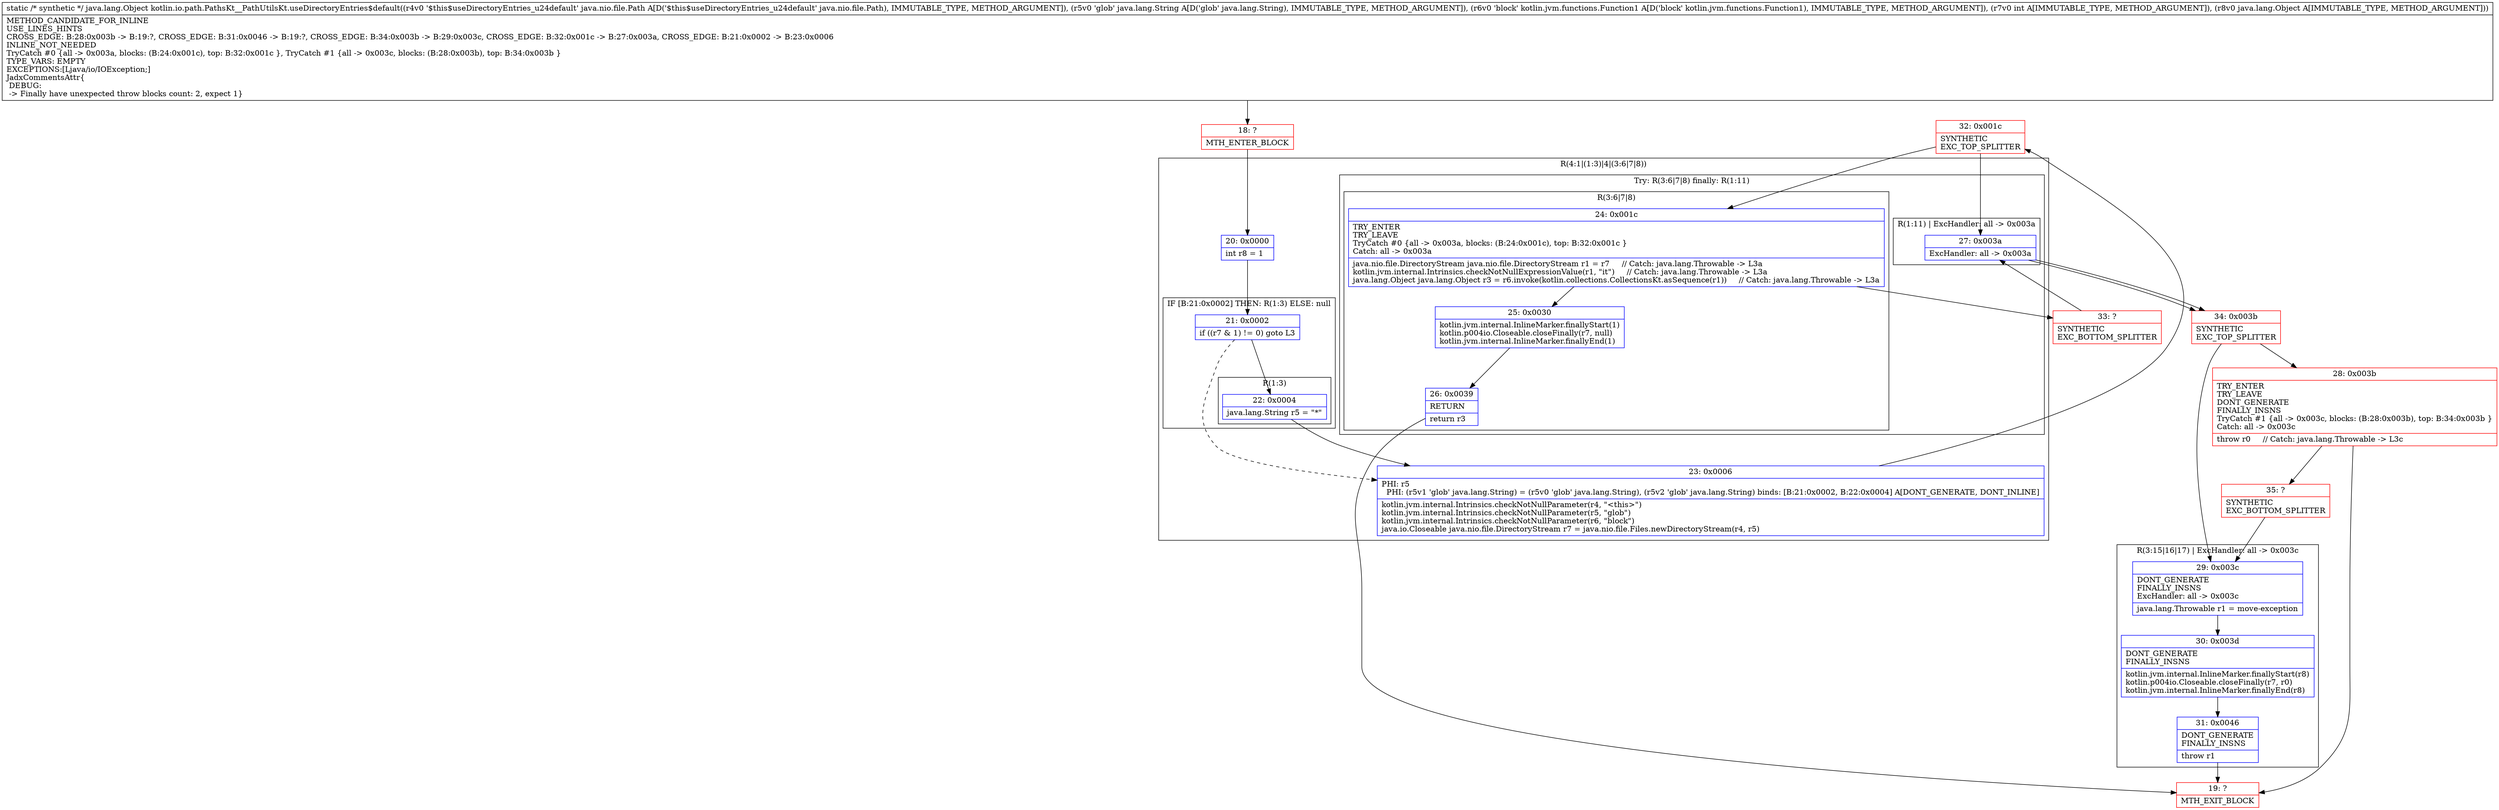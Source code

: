 digraph "CFG forkotlin.io.path.PathsKt__PathUtilsKt.useDirectoryEntries$default(Ljava\/nio\/file\/Path;Ljava\/lang\/String;Lkotlin\/jvm\/functions\/Function1;ILjava\/lang\/Object;)Ljava\/lang\/Object;" {
subgraph cluster_Region_506158778 {
label = "R(4:1|(1:3)|4|(3:6|7|8))";
node [shape=record,color=blue];
Node_20 [shape=record,label="{20\:\ 0x0000|int r8 = 1\l}"];
subgraph cluster_IfRegion_1155769514 {
label = "IF [B:21:0x0002] THEN: R(1:3) ELSE: null";
node [shape=record,color=blue];
Node_21 [shape=record,label="{21\:\ 0x0002|if ((r7 & 1) != 0) goto L3\l}"];
subgraph cluster_Region_437181610 {
label = "R(1:3)";
node [shape=record,color=blue];
Node_22 [shape=record,label="{22\:\ 0x0004|java.lang.String r5 = \"*\"\l}"];
}
}
Node_23 [shape=record,label="{23\:\ 0x0006|PHI: r5 \l  PHI: (r5v1 'glob' java.lang.String) = (r5v0 'glob' java.lang.String), (r5v2 'glob' java.lang.String) binds: [B:21:0x0002, B:22:0x0004] A[DONT_GENERATE, DONT_INLINE]\l|kotlin.jvm.internal.Intrinsics.checkNotNullParameter(r4, \"\<this\>\")\lkotlin.jvm.internal.Intrinsics.checkNotNullParameter(r5, \"glob\")\lkotlin.jvm.internal.Intrinsics.checkNotNullParameter(r6, \"block\")\ljava.io.Closeable java.nio.file.DirectoryStream r7 = java.nio.file.Files.newDirectoryStream(r4, r5)\l}"];
subgraph cluster_TryCatchRegion_448787906 {
label = "Try: R(3:6|7|8) finally: R(1:11)";
node [shape=record,color=blue];
subgraph cluster_Region_1467852675 {
label = "R(3:6|7|8)";
node [shape=record,color=blue];
Node_24 [shape=record,label="{24\:\ 0x001c|TRY_ENTER\lTRY_LEAVE\lTryCatch #0 \{all \-\> 0x003a, blocks: (B:24:0x001c), top: B:32:0x001c \}\lCatch: all \-\> 0x003a\l|java.nio.file.DirectoryStream java.nio.file.DirectoryStream r1 = r7     \/\/ Catch: java.lang.Throwable \-\> L3a\lkotlin.jvm.internal.Intrinsics.checkNotNullExpressionValue(r1, \"it\")     \/\/ Catch: java.lang.Throwable \-\> L3a\ljava.lang.Object java.lang.Object r3 = r6.invoke(kotlin.collections.CollectionsKt.asSequence(r1))     \/\/ Catch: java.lang.Throwable \-\> L3a\l}"];
Node_25 [shape=record,label="{25\:\ 0x0030|kotlin.jvm.internal.InlineMarker.finallyStart(1)\lkotlin.p004io.Closeable.closeFinally(r7, null)\lkotlin.jvm.internal.InlineMarker.finallyEnd(1)\l}"];
Node_26 [shape=record,label="{26\:\ 0x0039|RETURN\l|return r3\l}"];
}
subgraph cluster_Region_566786059 {
label = "R(1:11) | ExcHandler: all \-\> 0x003a\l";
node [shape=record,color=blue];
Node_27 [shape=record,label="{27\:\ 0x003a|ExcHandler: all \-\> 0x003a\l}"];
}
}
}
subgraph cluster_Region_566786059 {
label = "R(1:11) | ExcHandler: all \-\> 0x003a\l";
node [shape=record,color=blue];
Node_27 [shape=record,label="{27\:\ 0x003a|ExcHandler: all \-\> 0x003a\l}"];
}
subgraph cluster_Region_2018987628 {
label = "R(3:15|16|17) | ExcHandler: all \-\> 0x003c\l";
node [shape=record,color=blue];
Node_29 [shape=record,label="{29\:\ 0x003c|DONT_GENERATE\lFINALLY_INSNS\lExcHandler: all \-\> 0x003c\l|java.lang.Throwable r1 = move\-exception\l}"];
Node_30 [shape=record,label="{30\:\ 0x003d|DONT_GENERATE\lFINALLY_INSNS\l|kotlin.jvm.internal.InlineMarker.finallyStart(r8)\lkotlin.p004io.Closeable.closeFinally(r7, r0)\lkotlin.jvm.internal.InlineMarker.finallyEnd(r8)\l}"];
Node_31 [shape=record,label="{31\:\ 0x0046|DONT_GENERATE\lFINALLY_INSNS\l|throw r1\l}"];
}
Node_18 [shape=record,color=red,label="{18\:\ ?|MTH_ENTER_BLOCK\l}"];
Node_32 [shape=record,color=red,label="{32\:\ 0x001c|SYNTHETIC\lEXC_TOP_SPLITTER\l}"];
Node_19 [shape=record,color=red,label="{19\:\ ?|MTH_EXIT_BLOCK\l}"];
Node_33 [shape=record,color=red,label="{33\:\ ?|SYNTHETIC\lEXC_BOTTOM_SPLITTER\l}"];
Node_34 [shape=record,color=red,label="{34\:\ 0x003b|SYNTHETIC\lEXC_TOP_SPLITTER\l}"];
Node_28 [shape=record,color=red,label="{28\:\ 0x003b|TRY_ENTER\lTRY_LEAVE\lDONT_GENERATE\lFINALLY_INSNS\lTryCatch #1 \{all \-\> 0x003c, blocks: (B:28:0x003b), top: B:34:0x003b \}\lCatch: all \-\> 0x003c\l|throw r0     \/\/ Catch: java.lang.Throwable \-\> L3c\l}"];
Node_35 [shape=record,color=red,label="{35\:\ ?|SYNTHETIC\lEXC_BOTTOM_SPLITTER\l}"];
MethodNode[shape=record,label="{static \/* synthetic *\/ java.lang.Object kotlin.io.path.PathsKt__PathUtilsKt.useDirectoryEntries$default((r4v0 '$this$useDirectoryEntries_u24default' java.nio.file.Path A[D('$this$useDirectoryEntries_u24default' java.nio.file.Path), IMMUTABLE_TYPE, METHOD_ARGUMENT]), (r5v0 'glob' java.lang.String A[D('glob' java.lang.String), IMMUTABLE_TYPE, METHOD_ARGUMENT]), (r6v0 'block' kotlin.jvm.functions.Function1 A[D('block' kotlin.jvm.functions.Function1), IMMUTABLE_TYPE, METHOD_ARGUMENT]), (r7v0 int A[IMMUTABLE_TYPE, METHOD_ARGUMENT]), (r8v0 java.lang.Object A[IMMUTABLE_TYPE, METHOD_ARGUMENT]))  | METHOD_CANDIDATE_FOR_INLINE\lUSE_LINES_HINTS\lCROSS_EDGE: B:28:0x003b \-\> B:19:?, CROSS_EDGE: B:31:0x0046 \-\> B:19:?, CROSS_EDGE: B:34:0x003b \-\> B:29:0x003c, CROSS_EDGE: B:32:0x001c \-\> B:27:0x003a, CROSS_EDGE: B:21:0x0002 \-\> B:23:0x0006\lINLINE_NOT_NEEDED\lTryCatch #0 \{all \-\> 0x003a, blocks: (B:24:0x001c), top: B:32:0x001c \}, TryCatch #1 \{all \-\> 0x003c, blocks: (B:28:0x003b), top: B:34:0x003b \}\lTYPE_VARS: EMPTY\lEXCEPTIONS:[Ljava\/io\/IOException;]\lJadxCommentsAttr\{\l DEBUG: \l \-\> Finally have unexpected throw blocks count: 2, expect 1\}\l}"];
MethodNode -> Node_18;Node_20 -> Node_21;
Node_21 -> Node_22;
Node_21 -> Node_23[style=dashed];
Node_22 -> Node_23;
Node_23 -> Node_32;
Node_24 -> Node_25;
Node_24 -> Node_33;
Node_25 -> Node_26;
Node_26 -> Node_19;
Node_27 -> Node_34;
Node_27 -> Node_34;
Node_29 -> Node_30;
Node_30 -> Node_31;
Node_31 -> Node_19;
Node_18 -> Node_20;
Node_32 -> Node_24;
Node_32 -> Node_27;
Node_33 -> Node_27;
Node_34 -> Node_28;
Node_34 -> Node_29;
Node_28 -> Node_19;
Node_28 -> Node_35;
Node_35 -> Node_29;
}

